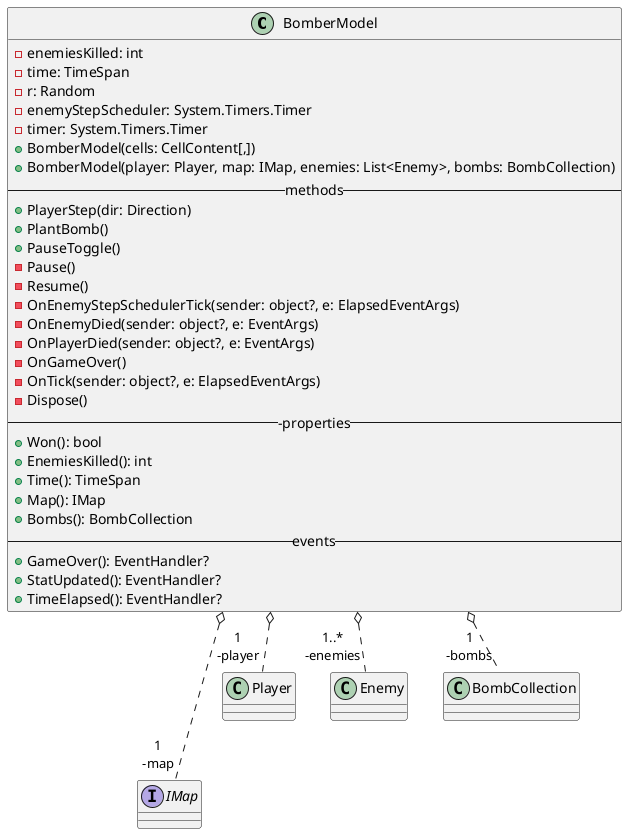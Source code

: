 @startuml
class BomberModel {
    - enemiesKilled: int
    - time: TimeSpan
    - r: Random
    - enemyStepScheduler: System.Timers.Timer
    - timer: System.Timers.Timer
    + BomberModel(cells: CellContent[,])
    + BomberModel(player: Player, map: IMap, enemies: List<Enemy>, bombs: BombCollection)
    --methods--
    + PlayerStep(dir: Direction)
    + PlantBomb()
    + PauseToggle()
    - Pause()
    - Resume()
    - OnEnemyStepSchedulerTick(sender: object?, e: ElapsedEventArgs)
    - OnEnemyDied(sender: object?, e: EventArgs)
    - OnPlayerDied(sender: object?, e: EventArgs)
    - OnGameOver()
    - OnTick(sender: object?, e: ElapsedEventArgs)
    - Dispose()
    ---properties--
    + Won(): bool
    + EnemiesKilled(): int
    + Time(): TimeSpan
    + Map(): IMap
    + Bombs(): BombCollection
    --events--
    + GameOver(): EventHandler?
    + StatUpdated(): EventHandler?
    + TimeElapsed(): EventHandler?
}

interface IMap{

}

class Player{

}

class Enemy{}

class BombCollection{}

BomberModel o... "1\n-map" IMap
BomberModel o.. "1\n-player" Player
BomberModel o.. "1..*\n-enemies" Enemy
BomberModel o.. "1\n-bombs" BombCollection
@enduml